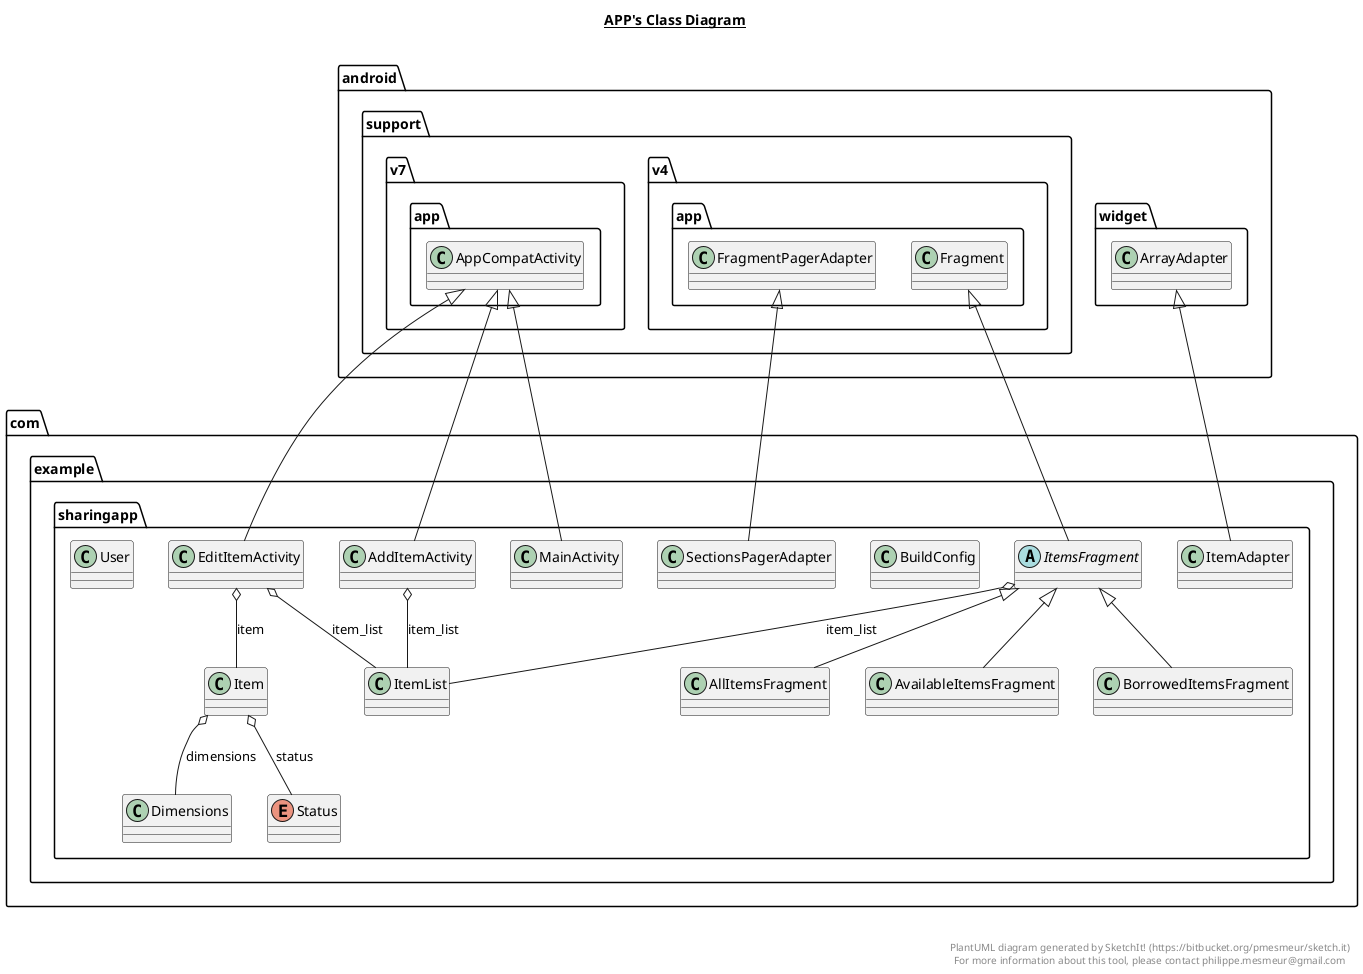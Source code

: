 @startuml

title __APP's Class Diagram__\n

  namespace com.example.sharingapp {
    class com.example.sharingapp.AddItemActivity {
    }
  }
  

  namespace com.example.sharingapp {
    class com.example.sharingapp.AllItemsFragment {
    }
  }
  

  namespace com.example.sharingapp {
    class com.example.sharingapp.AvailableItemsFragment {
    }
  }
  

  namespace com.example.sharingapp {
    class com.example.sharingapp.BorrowedItemsFragment {
    }
  }
  

  namespace com.example.sharingapp {
    class com.example.sharingapp.BuildConfig {
    }
  }
  

  namespace com.example.sharingapp {
    class com.example.sharingapp.Dimensions {
    }
  }
  

  namespace com.example.sharingapp {
    class com.example.sharingapp.EditItemActivity {
    }
  }
  

  namespace com.example.sharingapp {
    class com.example.sharingapp.Item {
    }
  }
  

  namespace com.example.sharingapp {
    class com.example.sharingapp.ItemAdapter {
    }
  }
  

  namespace com.example.sharingapp {
    class com.example.sharingapp.ItemList {
    }
  }
  

  namespace com.example.sharingapp {
    abstract class com.example.sharingapp.ItemsFragment {
    }
  }
  

  namespace com.example.sharingapp {
    class com.example.sharingapp.MainActivity {
    }
  }
  

  namespace com.example.sharingapp {
    class com.example.sharingapp.SectionsPagerAdapter {
    }
  }
  

  namespace com.example.sharingapp {
    enum Status {
    }
  }
  

  namespace com.example.sharingapp {
    class com.example.sharingapp.User {
    }
  }
  

  com.example.sharingapp.AddItemActivity -up-|> android.support.v7.app.AppCompatActivity
  com.example.sharingapp.AddItemActivity o-- com.example.sharingapp.ItemList : item_list
  com.example.sharingapp.AllItemsFragment -up-|> com.example.sharingapp.ItemsFragment
  com.example.sharingapp.AvailableItemsFragment -up-|> com.example.sharingapp.ItemsFragment
  com.example.sharingapp.BorrowedItemsFragment -up-|> com.example.sharingapp.ItemsFragment
  com.example.sharingapp.EditItemActivity -up-|> android.support.v7.app.AppCompatActivity
  com.example.sharingapp.EditItemActivity o-- com.example.sharingapp.Item : item
  com.example.sharingapp.EditItemActivity o-- com.example.sharingapp.ItemList : item_list
  com.example.sharingapp.Item o-- com.example.sharingapp.Dimensions : dimensions
  com.example.sharingapp.Item o-- com.example.sharingapp.Status : status
  com.example.sharingapp.ItemAdapter -up-|> android.widget.ArrayAdapter
  com.example.sharingapp.ItemsFragment -up-|> android.support.v4.app.Fragment
  com.example.sharingapp.ItemsFragment o-- com.example.sharingapp.ItemList : item_list
  com.example.sharingapp.MainActivity -up-|> android.support.v7.app.AppCompatActivity
  com.example.sharingapp.SectionsPagerAdapter -up-|> android.support.v4.app.FragmentPagerAdapter


right footer


PlantUML diagram generated by SketchIt! (https://bitbucket.org/pmesmeur/sketch.it)
For more information about this tool, please contact philippe.mesmeur@gmail.com
endfooter

@enduml
